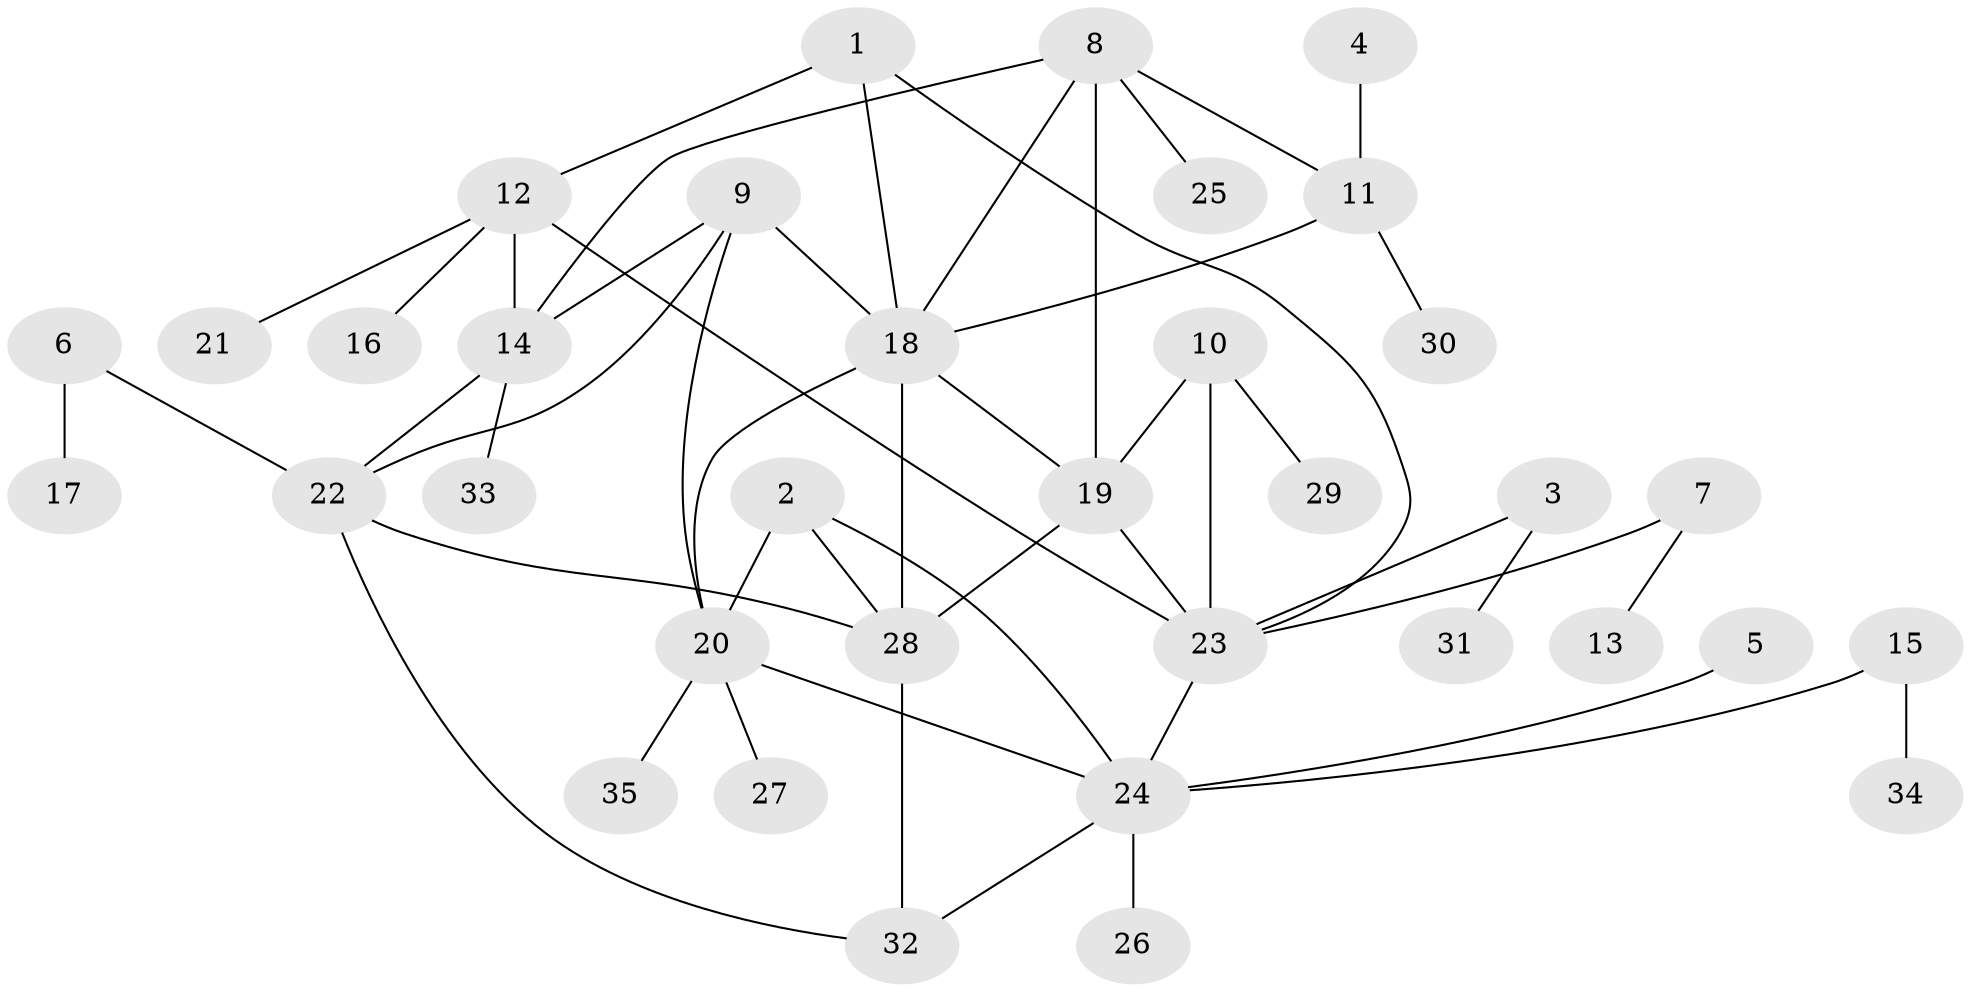 // original degree distribution, {6: 0.07246376811594203, 4: 0.014492753623188406, 7: 0.057971014492753624, 3: 0.10144927536231885, 8: 0.028985507246376812, 9: 0.014492753623188406, 2: 0.18840579710144928, 1: 0.5217391304347826}
// Generated by graph-tools (version 1.1) at 2025/37/03/04/25 23:37:40]
// undirected, 35 vertices, 50 edges
graph export_dot {
  node [color=gray90,style=filled];
  1;
  2;
  3;
  4;
  5;
  6;
  7;
  8;
  9;
  10;
  11;
  12;
  13;
  14;
  15;
  16;
  17;
  18;
  19;
  20;
  21;
  22;
  23;
  24;
  25;
  26;
  27;
  28;
  29;
  30;
  31;
  32;
  33;
  34;
  35;
  1 -- 12 [weight=1.0];
  1 -- 18 [weight=1.0];
  1 -- 23 [weight=1.0];
  2 -- 20 [weight=1.0];
  2 -- 24 [weight=1.0];
  2 -- 28 [weight=1.0];
  3 -- 23 [weight=1.0];
  3 -- 31 [weight=1.0];
  4 -- 11 [weight=1.0];
  5 -- 24 [weight=1.0];
  6 -- 17 [weight=1.0];
  6 -- 22 [weight=1.0];
  7 -- 13 [weight=1.0];
  7 -- 23 [weight=1.0];
  8 -- 11 [weight=1.0];
  8 -- 14 [weight=1.0];
  8 -- 18 [weight=1.0];
  8 -- 19 [weight=1.0];
  8 -- 25 [weight=1.0];
  9 -- 14 [weight=1.0];
  9 -- 18 [weight=1.0];
  9 -- 20 [weight=1.0];
  9 -- 22 [weight=1.0];
  10 -- 19 [weight=1.0];
  10 -- 23 [weight=1.0];
  10 -- 29 [weight=1.0];
  11 -- 18 [weight=1.0];
  11 -- 30 [weight=1.0];
  12 -- 14 [weight=1.0];
  12 -- 16 [weight=1.0];
  12 -- 21 [weight=1.0];
  12 -- 23 [weight=1.0];
  14 -- 22 [weight=1.0];
  14 -- 33 [weight=1.0];
  15 -- 24 [weight=1.0];
  15 -- 34 [weight=1.0];
  18 -- 19 [weight=1.0];
  18 -- 20 [weight=1.0];
  18 -- 28 [weight=1.0];
  19 -- 23 [weight=1.0];
  19 -- 28 [weight=2.0];
  20 -- 24 [weight=1.0];
  20 -- 27 [weight=1.0];
  20 -- 35 [weight=1.0];
  22 -- 28 [weight=1.0];
  22 -- 32 [weight=1.0];
  23 -- 24 [weight=1.0];
  24 -- 26 [weight=1.0];
  24 -- 32 [weight=1.0];
  28 -- 32 [weight=1.0];
}
